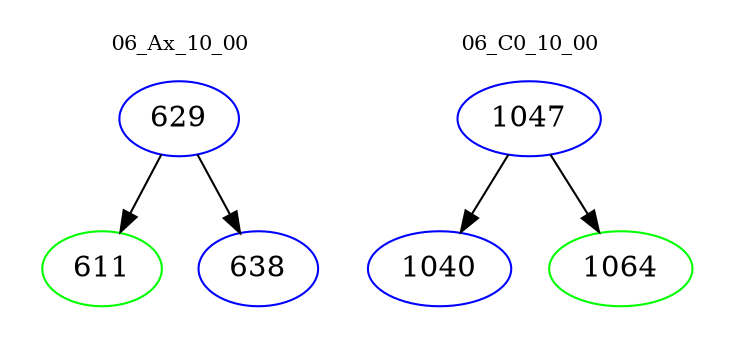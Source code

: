 digraph{
subgraph cluster_0 {
color = white
label = "06_Ax_10_00";
fontsize=10;
T0_629 [label="629", color="blue"]
T0_629 -> T0_611 [color="black"]
T0_611 [label="611", color="green"]
T0_629 -> T0_638 [color="black"]
T0_638 [label="638", color="blue"]
}
subgraph cluster_1 {
color = white
label = "06_C0_10_00";
fontsize=10;
T1_1047 [label="1047", color="blue"]
T1_1047 -> T1_1040 [color="black"]
T1_1040 [label="1040", color="blue"]
T1_1047 -> T1_1064 [color="black"]
T1_1064 [label="1064", color="green"]
}
}
